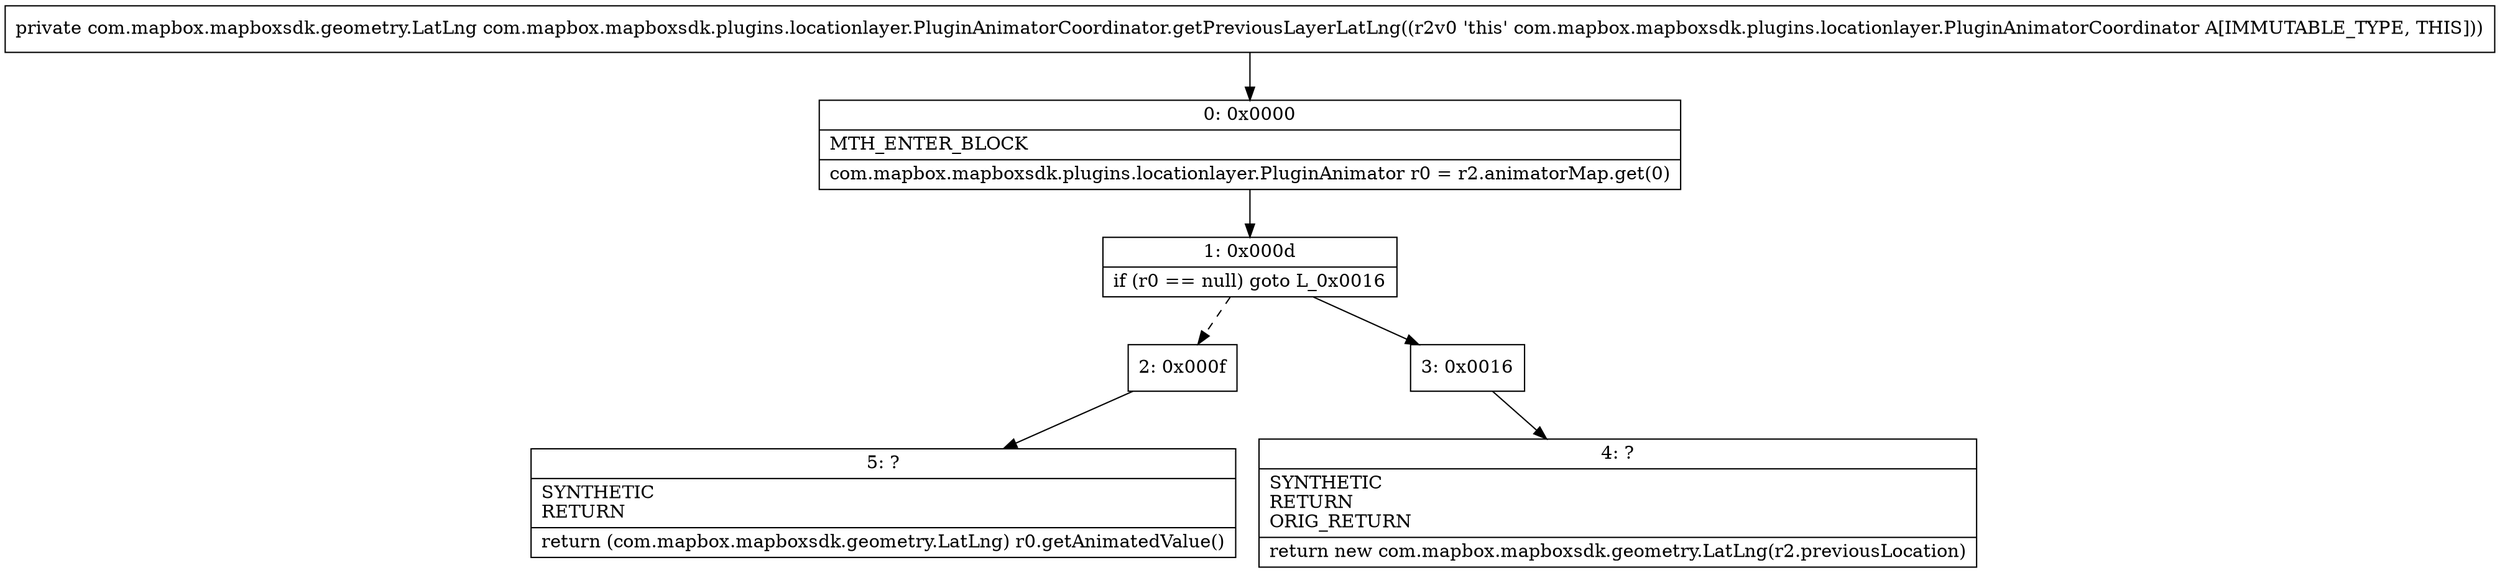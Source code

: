 digraph "CFG forcom.mapbox.mapboxsdk.plugins.locationlayer.PluginAnimatorCoordinator.getPreviousLayerLatLng()Lcom\/mapbox\/mapboxsdk\/geometry\/LatLng;" {
Node_0 [shape=record,label="{0\:\ 0x0000|MTH_ENTER_BLOCK\l|com.mapbox.mapboxsdk.plugins.locationlayer.PluginAnimator r0 = r2.animatorMap.get(0)\l}"];
Node_1 [shape=record,label="{1\:\ 0x000d|if (r0 == null) goto L_0x0016\l}"];
Node_2 [shape=record,label="{2\:\ 0x000f}"];
Node_3 [shape=record,label="{3\:\ 0x0016}"];
Node_4 [shape=record,label="{4\:\ ?|SYNTHETIC\lRETURN\lORIG_RETURN\l|return new com.mapbox.mapboxsdk.geometry.LatLng(r2.previousLocation)\l}"];
Node_5 [shape=record,label="{5\:\ ?|SYNTHETIC\lRETURN\l|return (com.mapbox.mapboxsdk.geometry.LatLng) r0.getAnimatedValue()\l}"];
MethodNode[shape=record,label="{private com.mapbox.mapboxsdk.geometry.LatLng com.mapbox.mapboxsdk.plugins.locationlayer.PluginAnimatorCoordinator.getPreviousLayerLatLng((r2v0 'this' com.mapbox.mapboxsdk.plugins.locationlayer.PluginAnimatorCoordinator A[IMMUTABLE_TYPE, THIS])) }"];
MethodNode -> Node_0;
Node_0 -> Node_1;
Node_1 -> Node_2[style=dashed];
Node_1 -> Node_3;
Node_2 -> Node_5;
Node_3 -> Node_4;
}

